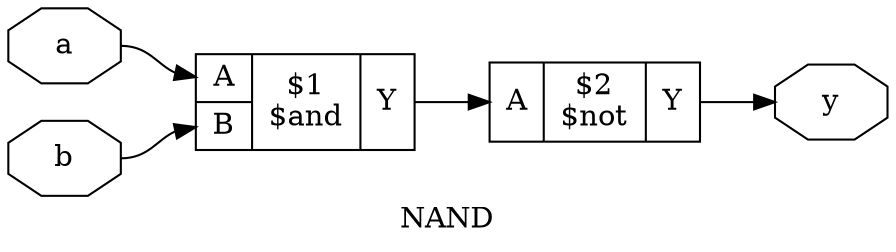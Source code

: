 digraph "NAND" {
label="NAND";
rankdir="LR";
remincross=true;
n2 [ shape=octagon, label="a", color="black", fontcolor="black"];
n3 [ shape=octagon, label="b", color="black", fontcolor="black"];
n4 [ shape=octagon, label="y", color="black", fontcolor="black"];
c8 [ shape=record, label="{{<p5> A|<p6> B}|$1\n$and|{<p7> Y}}",  ];
c9 [ shape=record, label="{{<p5> A}|$2\n$not|{<p7> Y}}",  ];
c8:p7:e -> c9:p5:w [color="black", fontcolor="black", label=""];
n2:e -> c8:p5:w [color="black", fontcolor="black", label=""];
n3:e -> c8:p6:w [color="black", fontcolor="black", label=""];
c9:p7:e -> n4:w [color="black", fontcolor="black", label=""];
}
